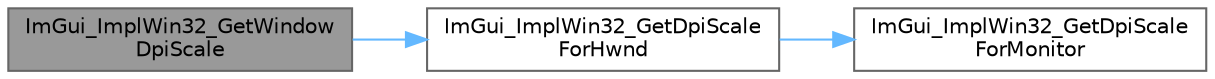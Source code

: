digraph "ImGui_ImplWin32_GetWindowDpiScale"
{
 // LATEX_PDF_SIZE
  bgcolor="transparent";
  edge [fontname=Helvetica,fontsize=10,labelfontname=Helvetica,labelfontsize=10];
  node [fontname=Helvetica,fontsize=10,shape=box,height=0.2,width=0.4];
  rankdir="LR";
  Node1 [id="Node000001",label="ImGui_ImplWin32_GetWindow\lDpiScale",height=0.2,width=0.4,color="gray40", fillcolor="grey60", style="filled", fontcolor="black",tooltip=" "];
  Node1 -> Node2 [id="edge3_Node000001_Node000002",color="steelblue1",style="solid",tooltip=" "];
  Node2 [id="Node000002",label="ImGui_ImplWin32_GetDpiScale\lForHwnd",height=0.2,width=0.4,color="grey40", fillcolor="white", style="filled",URL="$imgui__impl__win32_8cpp.html#a63408fa92e0f85dcf74b27ba6b81f7f4",tooltip=" "];
  Node2 -> Node3 [id="edge4_Node000002_Node000003",color="steelblue1",style="solid",tooltip=" "];
  Node3 [id="Node000003",label="ImGui_ImplWin32_GetDpiScale\lForMonitor",height=0.2,width=0.4,color="grey40", fillcolor="white", style="filled",URL="$imgui__impl__win32_8cpp.html#a765356269dc7e4f7f521d5f9c9bc42a5",tooltip=" "];
}
